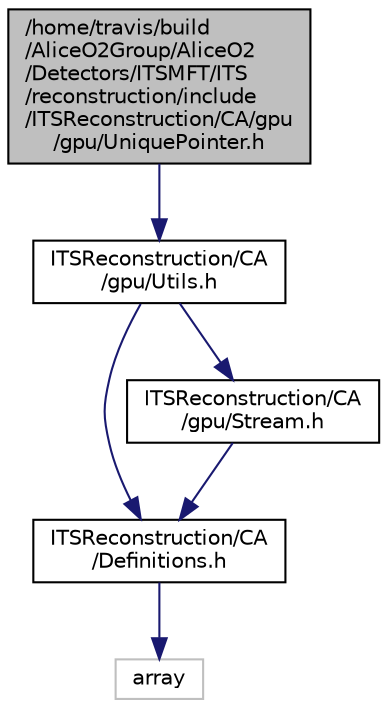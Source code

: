 digraph "/home/travis/build/AliceO2Group/AliceO2/Detectors/ITSMFT/ITS/reconstruction/include/ITSReconstruction/CA/gpu/gpu/UniquePointer.h"
{
 // INTERACTIVE_SVG=YES
  bgcolor="transparent";
  edge [fontname="Helvetica",fontsize="10",labelfontname="Helvetica",labelfontsize="10"];
  node [fontname="Helvetica",fontsize="10",shape=record];
  Node1 [label="/home/travis/build\l/AliceO2Group/AliceO2\l/Detectors/ITSMFT/ITS\l/reconstruction/include\l/ITSReconstruction/CA/gpu\l/gpu/UniquePointer.h",height=0.2,width=0.4,color="black", fillcolor="grey75", style="filled" fontcolor="black"];
  Node1 -> Node2 [color="midnightblue",fontsize="10",style="solid",fontname="Helvetica"];
  Node2 [label="ITSReconstruction/CA\l/gpu/Utils.h",height=0.2,width=0.4,color="black",URL="$df/d55/Detectors_2ITSMFT_2ITS_2reconstruction_2include_2ITSReconstruction_2CA_2gpu_2Utils_8h.html"];
  Node2 -> Node3 [color="midnightblue",fontsize="10",style="solid",fontname="Helvetica"];
  Node3 [label="ITSReconstruction/CA\l/Definitions.h",height=0.2,width=0.4,color="black",URL="$df/d3d/Definitions_8h.html"];
  Node3 -> Node4 [color="midnightblue",fontsize="10",style="solid",fontname="Helvetica"];
  Node4 [label="array",height=0.2,width=0.4,color="grey75"];
  Node2 -> Node5 [color="midnightblue",fontsize="10",style="solid",fontname="Helvetica"];
  Node5 [label="ITSReconstruction/CA\l/gpu/Stream.h",height=0.2,width=0.4,color="black",URL="$de/dd1/Stream_8h.html"];
  Node5 -> Node3 [color="midnightblue",fontsize="10",style="solid",fontname="Helvetica"];
}
